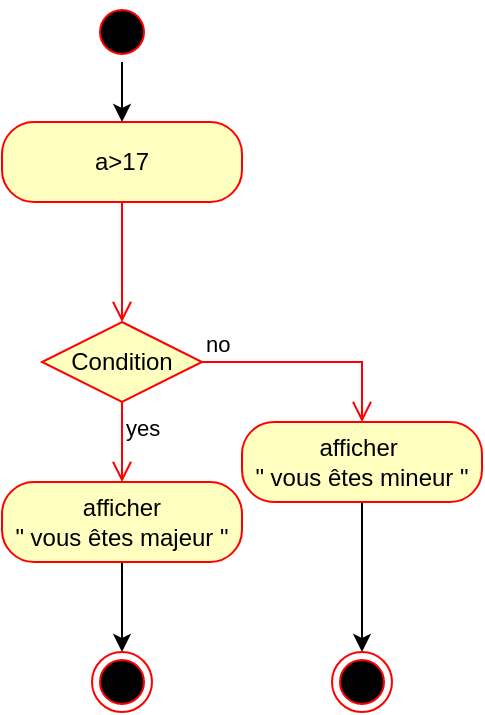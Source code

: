 <mxfile version="22.0.2" type="device">
  <diagram name="Page-1" id="7fCQkIxzYssV3IAHBfX8">
    <mxGraphModel dx="982" dy="828" grid="1" gridSize="10" guides="1" tooltips="1" connect="1" arrows="1" fold="1" page="1" pageScale="1" pageWidth="827" pageHeight="1169" math="0" shadow="0">
      <root>
        <mxCell id="0" />
        <mxCell id="1" parent="0" />
        <mxCell id="QaRVi4EhWShEnRNU8BvA-3" style="edgeStyle=orthogonalEdgeStyle;rounded=0;orthogonalLoop=1;jettySize=auto;html=1;exitX=0.5;exitY=1;exitDx=0;exitDy=0;" edge="1" parent="1" source="QaRVi4EhWShEnRNU8BvA-1">
          <mxGeometry relative="1" as="geometry">
            <mxPoint x="399" y="80" as="targetPoint" />
          </mxGeometry>
        </mxCell>
        <mxCell id="QaRVi4EhWShEnRNU8BvA-1" value="" style="ellipse;html=1;shape=startState;fillColor=#000000;strokeColor=#ff0000;" vertex="1" parent="1">
          <mxGeometry x="384" y="20" width="30" height="30" as="geometry" />
        </mxCell>
        <mxCell id="QaRVi4EhWShEnRNU8BvA-4" value="a&amp;gt;17" style="rounded=1;whiteSpace=wrap;html=1;arcSize=40;fontColor=#000000;fillColor=#ffffc0;strokeColor=#ff0000;" vertex="1" parent="1">
          <mxGeometry x="339" y="80" width="120" height="40" as="geometry" />
        </mxCell>
        <mxCell id="QaRVi4EhWShEnRNU8BvA-5" value="" style="edgeStyle=orthogonalEdgeStyle;html=1;verticalAlign=bottom;endArrow=open;endSize=8;strokeColor=#ff0000;rounded=0;" edge="1" source="QaRVi4EhWShEnRNU8BvA-4" parent="1">
          <mxGeometry relative="1" as="geometry">
            <mxPoint x="399" y="180" as="targetPoint" />
          </mxGeometry>
        </mxCell>
        <mxCell id="QaRVi4EhWShEnRNU8BvA-6" value="Condition" style="rhombus;whiteSpace=wrap;html=1;fontColor=#000000;fillColor=#ffffc0;strokeColor=#ff0000;" vertex="1" parent="1">
          <mxGeometry x="359" y="180" width="80" height="40" as="geometry" />
        </mxCell>
        <mxCell id="QaRVi4EhWShEnRNU8BvA-7" value="no" style="edgeStyle=orthogonalEdgeStyle;html=1;align=left;verticalAlign=bottom;endArrow=open;endSize=8;strokeColor=#ff0000;rounded=0;" edge="1" source="QaRVi4EhWShEnRNU8BvA-6" parent="1" target="QaRVi4EhWShEnRNU8BvA-9">
          <mxGeometry x="-1" relative="1" as="geometry">
            <mxPoint x="500" y="240" as="targetPoint" />
          </mxGeometry>
        </mxCell>
        <mxCell id="QaRVi4EhWShEnRNU8BvA-8" value="yes" style="edgeStyle=orthogonalEdgeStyle;html=1;align=left;verticalAlign=top;endArrow=open;endSize=8;strokeColor=#ff0000;rounded=0;" edge="1" source="QaRVi4EhWShEnRNU8BvA-6" parent="1" target="QaRVi4EhWShEnRNU8BvA-10">
          <mxGeometry x="-1" relative="1" as="geometry">
            <mxPoint x="399" y="280" as="targetPoint" />
          </mxGeometry>
        </mxCell>
        <mxCell id="QaRVi4EhWShEnRNU8BvA-12" style="edgeStyle=orthogonalEdgeStyle;rounded=0;orthogonalLoop=1;jettySize=auto;html=1;exitX=0.5;exitY=1;exitDx=0;exitDy=0;" edge="1" parent="1" source="QaRVi4EhWShEnRNU8BvA-9" target="QaRVi4EhWShEnRNU8BvA-13">
          <mxGeometry relative="1" as="geometry">
            <mxPoint x="519" y="360" as="targetPoint" />
          </mxGeometry>
        </mxCell>
        <mxCell id="QaRVi4EhWShEnRNU8BvA-9" value="afficher&amp;nbsp;&lt;br&gt;&quot; vous êtes mineur &quot;" style="rounded=1;whiteSpace=wrap;html=1;arcSize=40;fontColor=#000000;fillColor=#ffffc0;strokeColor=#ff0000;" vertex="1" parent="1">
          <mxGeometry x="459" y="230" width="120" height="40" as="geometry" />
        </mxCell>
        <mxCell id="QaRVi4EhWShEnRNU8BvA-11" style="edgeStyle=orthogonalEdgeStyle;rounded=0;orthogonalLoop=1;jettySize=auto;html=1;exitX=0.5;exitY=1;exitDx=0;exitDy=0;" edge="1" parent="1" source="QaRVi4EhWShEnRNU8BvA-10" target="QaRVi4EhWShEnRNU8BvA-14">
          <mxGeometry relative="1" as="geometry">
            <mxPoint x="399" y="360" as="targetPoint" />
          </mxGeometry>
        </mxCell>
        <mxCell id="QaRVi4EhWShEnRNU8BvA-10" value="afficher&lt;br&gt;&quot; vous êtes majeur &quot;" style="rounded=1;whiteSpace=wrap;html=1;arcSize=40;fontColor=#000000;fillColor=#ffffc0;strokeColor=#ff0000;" vertex="1" parent="1">
          <mxGeometry x="339" y="260" width="120" height="40" as="geometry" />
        </mxCell>
        <mxCell id="QaRVi4EhWShEnRNU8BvA-13" value="" style="ellipse;html=1;shape=endState;fillColor=#000000;strokeColor=#ff0000;" vertex="1" parent="1">
          <mxGeometry x="504" y="345" width="30" height="30" as="geometry" />
        </mxCell>
        <mxCell id="QaRVi4EhWShEnRNU8BvA-14" value="" style="ellipse;html=1;shape=endState;fillColor=#000000;strokeColor=#ff0000;" vertex="1" parent="1">
          <mxGeometry x="384" y="345" width="30" height="30" as="geometry" />
        </mxCell>
      </root>
    </mxGraphModel>
  </diagram>
</mxfile>
